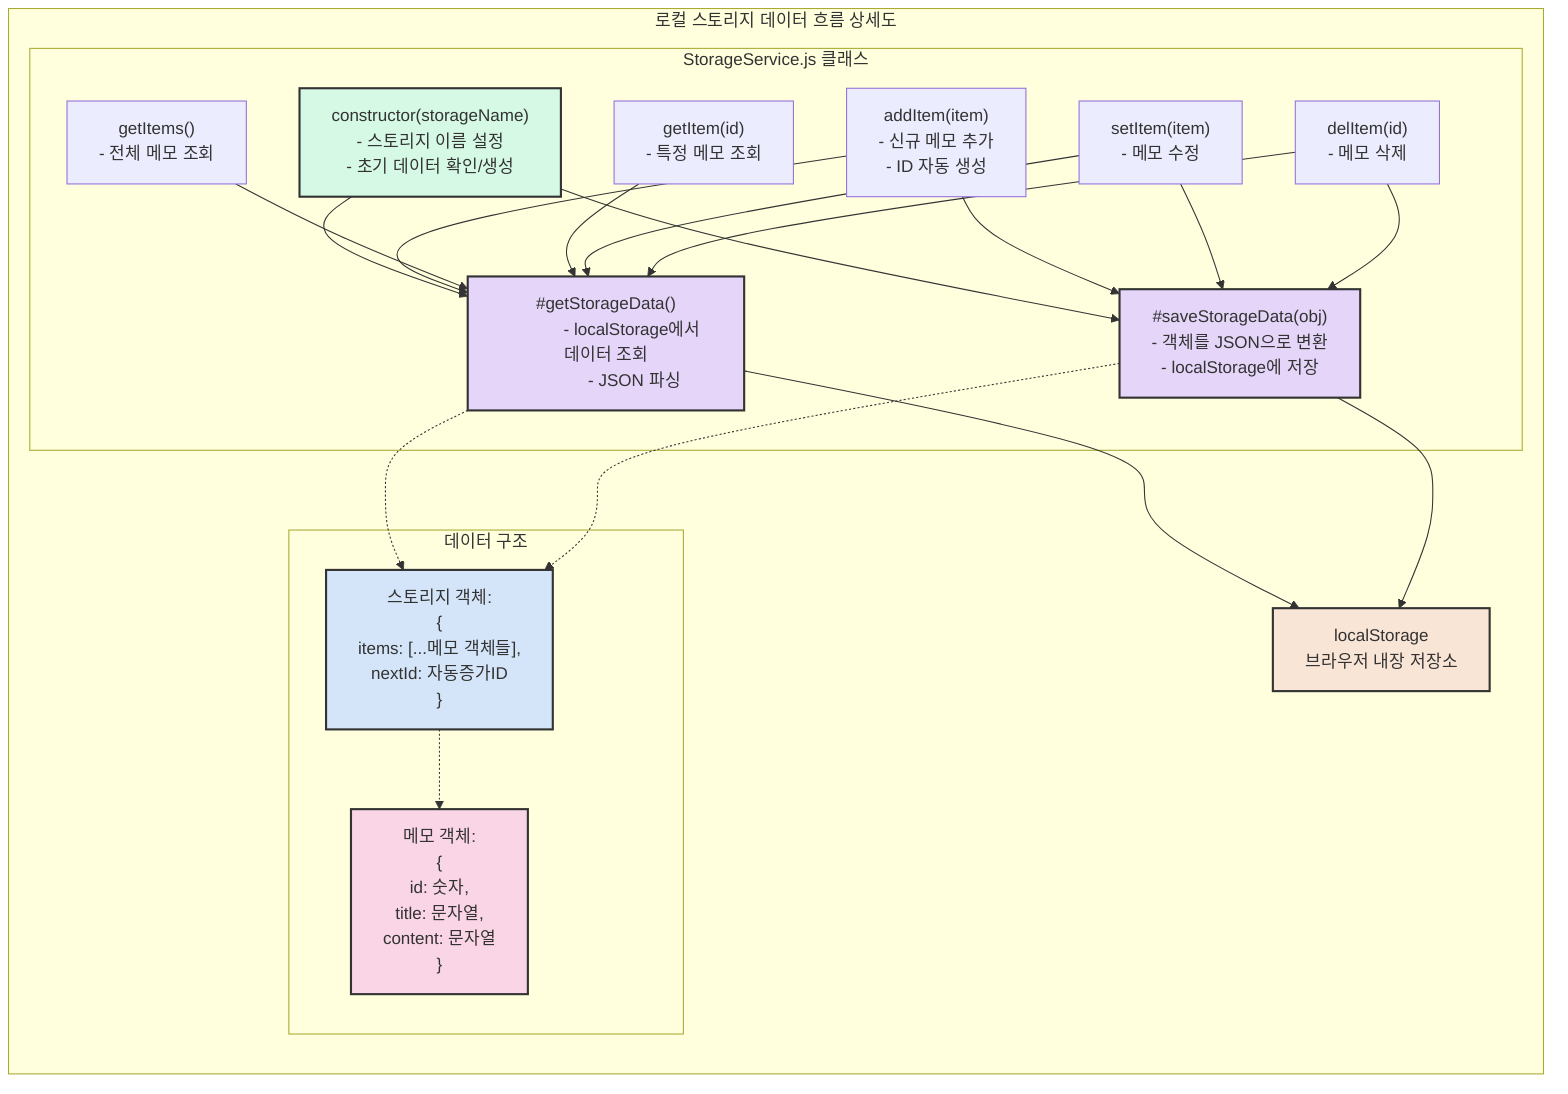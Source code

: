 flowchart LR
    subgraph "로컬 스토리지 데이터 흐름 상세도"
        LS["localStorage
        브라우저 내장 저장소"]
        
        subgraph StorageService["StorageService.js 클래스"]
            Constructor["constructor(storageName)
            - 스토리지 이름 설정
            - 초기 데이터 확인/생성"]
            
            GetStorage["#getStorageData()
            - localStorage에서 데이터 조회
            - JSON 파싱"]
            
            SaveStorage["#saveStorageData(obj)
            - 객체를 JSON으로 변환
            - localStorage에 저장"]
            
            AddItem["addItem(item)
            - 신규 메모 추가
            - ID 자동 생성"]
            
            GetItems["getItems()
            - 전체 메모 조회"]
            
            GetItem["getItem(id)
            - 특정 메모 조회"]
            
            SetItem["setItem(item)
            - 메모 수정"]
            
            DelItem["delItem(id)
            - 메모 삭제"]
        end
        
        subgraph DataStructure["데이터 구조"]
            StorageObj["스토리지 객체:
            {
              items: [...메모 객체들],
              nextId: 자동증가ID
            }"]
            
            MemoObj["메모 객체:
            {
              id: 숫자,
              title: 문자열,
              content: 문자열
            }"]
        end
        
        Constructor --> GetStorage
        Constructor --> SaveStorage
        GetStorage --> LS
        SaveStorage --> LS
        
        AddItem --> GetStorage
        AddItem --> SaveStorage
        GetItems --> GetStorage
        GetItem --> GetStorage
        SetItem --> GetStorage
        SetItem --> SaveStorage
        DelItem --> GetStorage
        DelItem --> SaveStorage
        
        StorageObj -.-> MemoObj
        GetStorage -.-> StorageObj
        SaveStorage -.-> StorageObj
        
        style LS fill:#f9e5d5,stroke:#333,stroke-width:2px
        style Constructor fill:#d5f9e5,stroke:#333,stroke-width:2px
        style GetStorage fill:#e5d5f9,stroke:#333,stroke-width:2px
        style SaveStorage fill:#e5d5f9,stroke:#333,stroke-width:2px
        style StorageObj fill:#d5e5f9,stroke:#333,stroke-width:2px
        style MemoObj fill:#f9d5e5,stroke:#333,stroke-width:2px
    end